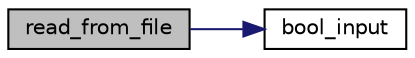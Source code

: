 digraph "read_from_file"
{
 // LATEX_PDF_SIZE
  edge [fontname="Helvetica",fontsize="10",labelfontname="Helvetica",labelfontsize="10"];
  node [fontname="Helvetica",fontsize="10",shape=record];
  rankdir="LR";
  Node1 [label="read_from_file",height=0.2,width=0.4,color="black", fillcolor="grey75", style="filled", fontcolor="black",tooltip=" "];
  Node1 -> Node2 [color="midnightblue",fontsize="10",style="solid",fontname="Helvetica"];
  Node2 [label="bool_input",height=0.2,width=0.4,color="black", fillcolor="white", style="filled",URL="$lib_8c.html#a032d4aa0f29be27cd1f65de1d39d452c",tooltip=" "];
}
